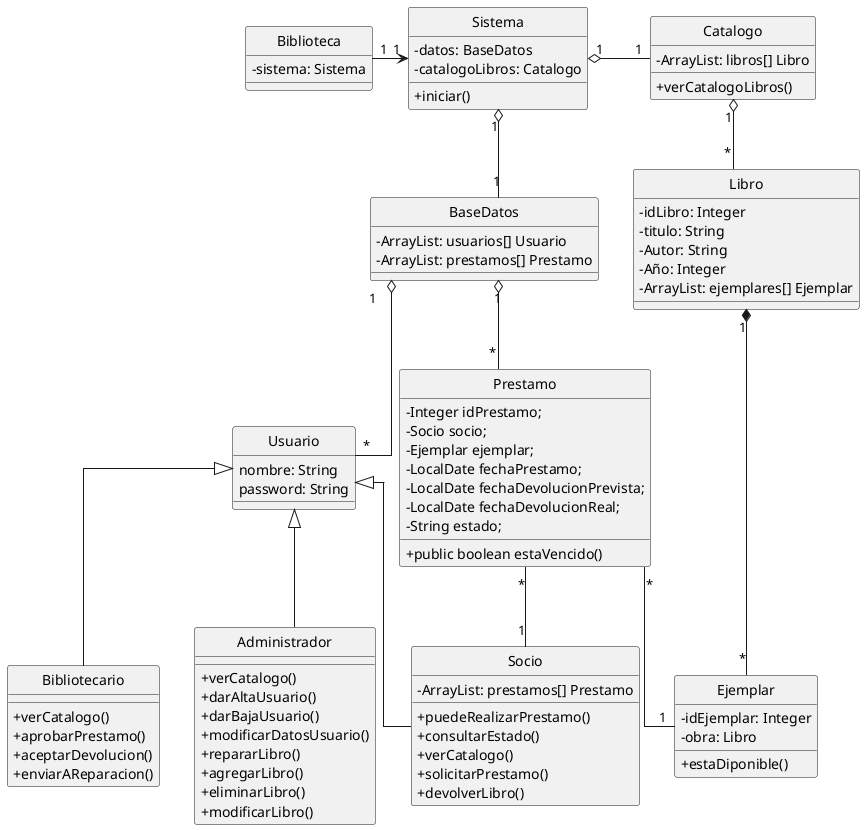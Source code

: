 @startuml
hide circle
skinparam classAttributeIconSize 0
skinparam linetype ortho

class Biblioteca {
    -sistema: Sistema
}

class Catalogo {
    -ArrayList: libros[] Libro
    +verCatalogoLibros()
}

class Libro {
    -idLibro: Integer
    -titulo: String
    -Autor: String
    -Año: Integer
    -ArrayList: ejemplares[] Ejemplar
}

class Ejemplar {
    -idEjemplar: Integer
    -obra: Libro
    +estaDiponible()
}

class Sistema {
    -datos: BaseDatos
    -catalogoLibros: Catalogo
    +iniciar()
}

class BaseDatos {
    -ArrayList: usuarios[] Usuario
    -ArrayList: prestamos[] Prestamo
}

class Usuario {
    nombre: String
    password: String
}

class Socio {
    -ArrayList: prestamos[] Prestamo
    +puedeRealizarPrestamo()
    +consultarEstado()
    +verCatalogo()
    +solicitarPrestamo()
    +devolverLibro()
}

class Bibliotecario {
    +verCatalogo()
    +aprobarPrestamo()
    +aceptarDevolucion()
    +enviarAReparacion()
}

class Administrador {
    +verCatalogo()
    +darAltaUsuario()
    +darBajaUsuario()
    +modificarDatosUsuario()
    +repararLibro()
    +agregarLibro()
    +eliminarLibro()
    +modificarLibro()
}

class Prestamo {
    -Integer idPrestamo;
    -Socio socio;
    -Ejemplar ejemplar;
    -LocalDate fechaPrestamo;
    -LocalDate fechaDevolucionPrevista;
    -LocalDate fechaDevolucionReal;
    -String estado;
    +public boolean estaVencido()
}

Prestamo "*" -- "1" Socio
Prestamo "*" -- "1" Ejemplar
BaseDatos "1" o-- "*" Prestamo
Biblioteca "1" -> "1" Sistema
Catalogo "1" o- "*" Libro
Libro "1" *-- "*" Ejemplar
Sistema "1" o-- "1" BaseDatos
Sistema "1" o- "1" Catalogo
BaseDatos "1" o-- "*" Usuario
Usuario <|-- Socio
Usuario <|-- Bibliotecario
Usuario <|-- Administrador


@enduml
